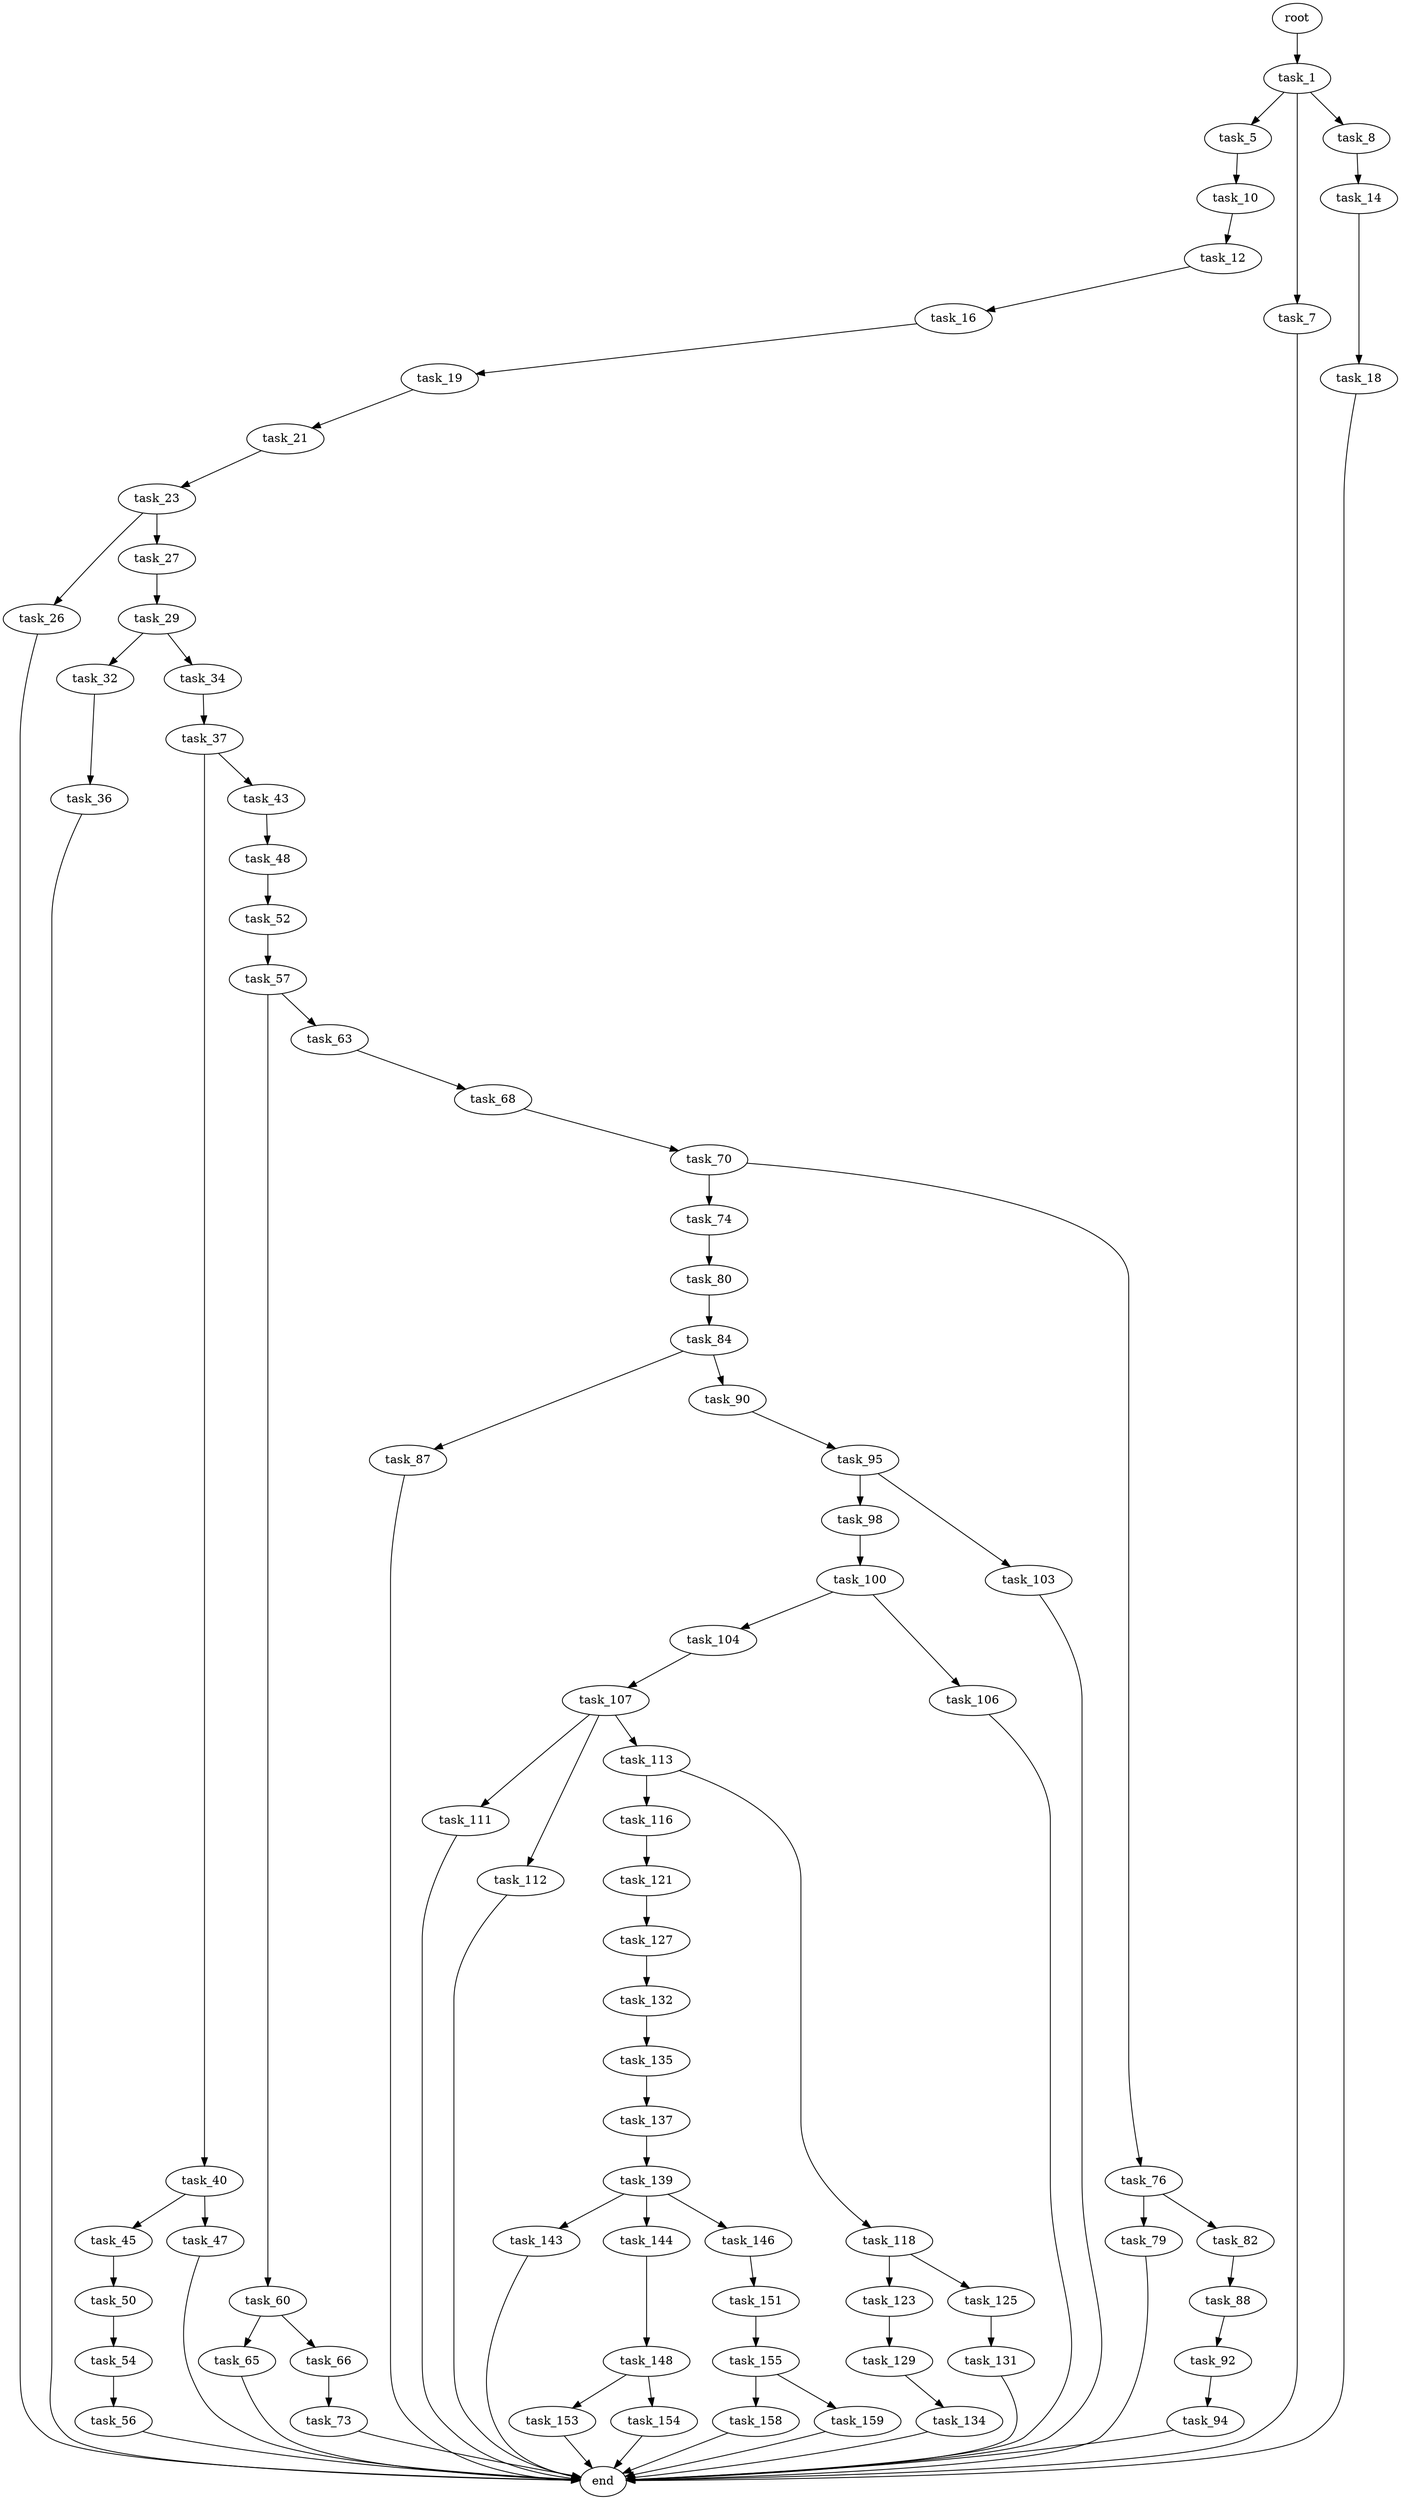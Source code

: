 digraph G {
  root [size="0.000000"];
  task_1 [size="68719476736.000000"];
  task_5 [size="8588794912.000000"];
  task_7 [size="27259101281.000000"];
  task_8 [size="47946215259.000000"];
  task_10 [size="231928233984.000000"];
  end [size="0.000000"];
  task_14 [size="549755813888.000000"];
  task_12 [size="15766032128.000000"];
  task_16 [size="68719476736.000000"];
  task_18 [size="231928233984.000000"];
  task_19 [size="28991029248.000000"];
  task_21 [size="20821151303.000000"];
  task_23 [size="8589934592.000000"];
  task_26 [size="189669112692.000000"];
  task_27 [size="1073741824000.000000"];
  task_29 [size="6975220277.000000"];
  task_32 [size="8589934592.000000"];
  task_34 [size="5038062286.000000"];
  task_36 [size="14206071282.000000"];
  task_37 [size="368293445632.000000"];
  task_40 [size="7808416127.000000"];
  task_43 [size="4694570001.000000"];
  task_45 [size="28196488133.000000"];
  task_47 [size="10100411220.000000"];
  task_48 [size="1022307858.000000"];
  task_50 [size="985152203455.000000"];
  task_52 [size="231928233984.000000"];
  task_54 [size="166720899852.000000"];
  task_57 [size="613370371172.000000"];
  task_56 [size="22473620951.000000"];
  task_60 [size="101221700384.000000"];
  task_63 [size="82163312052.000000"];
  task_65 [size="8589934592.000000"];
  task_66 [size="679301505168.000000"];
  task_68 [size="43752518681.000000"];
  task_73 [size="5409161473.000000"];
  task_70 [size="16618499165.000000"];
  task_74 [size="134217728000.000000"];
  task_76 [size="1073741824000.000000"];
  task_80 [size="39238588337.000000"];
  task_79 [size="1073741824000.000000"];
  task_82 [size="68719476736.000000"];
  task_84 [size="23823603213.000000"];
  task_88 [size="1585425916.000000"];
  task_87 [size="29333021104.000000"];
  task_90 [size="36151598597.000000"];
  task_92 [size="8589934592.000000"];
  task_95 [size="1073741824000.000000"];
  task_94 [size="68719476736.000000"];
  task_98 [size="160234123675.000000"];
  task_103 [size="170283619854.000000"];
  task_100 [size="232585101869.000000"];
  task_104 [size="30572930868.000000"];
  task_106 [size="277910714640.000000"];
  task_107 [size="2245075676.000000"];
  task_111 [size="585485415545.000000"];
  task_112 [size="754748902911.000000"];
  task_113 [size="782757789696.000000"];
  task_116 [size="3176052767.000000"];
  task_118 [size="368293445632.000000"];
  task_121 [size="1662316597.000000"];
  task_123 [size="983719167.000000"];
  task_125 [size="605332481937.000000"];
  task_127 [size="8258110706.000000"];
  task_129 [size="136297752556.000000"];
  task_131 [size="588777602809.000000"];
  task_132 [size="309962249077.000000"];
  task_134 [size="678904430.000000"];
  task_135 [size="6817108212.000000"];
  task_137 [size="317467796188.000000"];
  task_139 [size="8589934592.000000"];
  task_143 [size="641559888209.000000"];
  task_144 [size="7562206003.000000"];
  task_146 [size="8589934592.000000"];
  task_148 [size="549755813888.000000"];
  task_151 [size="1996687717.000000"];
  task_153 [size="40678819212.000000"];
  task_154 [size="68719476736.000000"];
  task_155 [size="517719768056.000000"];
  task_158 [size="549755813888.000000"];
  task_159 [size="497559915992.000000"];

  root -> task_1 [size="1.000000"];
  task_1 -> task_5 [size="134217728.000000"];
  task_1 -> task_7 [size="134217728.000000"];
  task_1 -> task_8 [size="134217728.000000"];
  task_5 -> task_10 [size="33554432.000000"];
  task_7 -> end [size="1.000000"];
  task_8 -> task_14 [size="838860800.000000"];
  task_10 -> task_12 [size="301989888.000000"];
  task_14 -> task_18 [size="536870912.000000"];
  task_12 -> task_16 [size="838860800.000000"];
  task_16 -> task_19 [size="134217728.000000"];
  task_18 -> end [size="1.000000"];
  task_19 -> task_21 [size="75497472.000000"];
  task_21 -> task_23 [size="75497472.000000"];
  task_23 -> task_26 [size="33554432.000000"];
  task_23 -> task_27 [size="33554432.000000"];
  task_26 -> end [size="1.000000"];
  task_27 -> task_29 [size="838860800.000000"];
  task_29 -> task_32 [size="33554432.000000"];
  task_29 -> task_34 [size="33554432.000000"];
  task_32 -> task_36 [size="33554432.000000"];
  task_34 -> task_37 [size="134217728.000000"];
  task_36 -> end [size="1.000000"];
  task_37 -> task_40 [size="411041792.000000"];
  task_37 -> task_43 [size="411041792.000000"];
  task_40 -> task_45 [size="209715200.000000"];
  task_40 -> task_47 [size="209715200.000000"];
  task_43 -> task_48 [size="209715200.000000"];
  task_45 -> task_50 [size="33554432.000000"];
  task_47 -> end [size="1.000000"];
  task_48 -> task_52 [size="33554432.000000"];
  task_50 -> task_54 [size="679477248.000000"];
  task_52 -> task_57 [size="301989888.000000"];
  task_54 -> task_56 [size="134217728.000000"];
  task_57 -> task_60 [size="536870912.000000"];
  task_57 -> task_63 [size="536870912.000000"];
  task_56 -> end [size="1.000000"];
  task_60 -> task_65 [size="75497472.000000"];
  task_60 -> task_66 [size="75497472.000000"];
  task_63 -> task_68 [size="134217728.000000"];
  task_65 -> end [size="1.000000"];
  task_66 -> task_73 [size="536870912.000000"];
  task_68 -> task_70 [size="33554432.000000"];
  task_73 -> end [size="1.000000"];
  task_70 -> task_74 [size="411041792.000000"];
  task_70 -> task_76 [size="411041792.000000"];
  task_74 -> task_80 [size="209715200.000000"];
  task_76 -> task_79 [size="838860800.000000"];
  task_76 -> task_82 [size="838860800.000000"];
  task_80 -> task_84 [size="33554432.000000"];
  task_79 -> end [size="1.000000"];
  task_82 -> task_88 [size="134217728.000000"];
  task_84 -> task_87 [size="411041792.000000"];
  task_84 -> task_90 [size="411041792.000000"];
  task_88 -> task_92 [size="75497472.000000"];
  task_87 -> end [size="1.000000"];
  task_90 -> task_95 [size="838860800.000000"];
  task_92 -> task_94 [size="33554432.000000"];
  task_95 -> task_98 [size="838860800.000000"];
  task_95 -> task_103 [size="838860800.000000"];
  task_94 -> end [size="1.000000"];
  task_98 -> task_100 [size="301989888.000000"];
  task_103 -> end [size="1.000000"];
  task_100 -> task_104 [size="411041792.000000"];
  task_100 -> task_106 [size="411041792.000000"];
  task_104 -> task_107 [size="536870912.000000"];
  task_106 -> end [size="1.000000"];
  task_107 -> task_111 [size="134217728.000000"];
  task_107 -> task_112 [size="134217728.000000"];
  task_107 -> task_113 [size="134217728.000000"];
  task_111 -> end [size="1.000000"];
  task_112 -> end [size="1.000000"];
  task_113 -> task_116 [size="679477248.000000"];
  task_113 -> task_118 [size="679477248.000000"];
  task_116 -> task_121 [size="75497472.000000"];
  task_118 -> task_123 [size="411041792.000000"];
  task_118 -> task_125 [size="411041792.000000"];
  task_121 -> task_127 [size="75497472.000000"];
  task_123 -> task_129 [size="33554432.000000"];
  task_125 -> task_131 [size="838860800.000000"];
  task_127 -> task_132 [size="838860800.000000"];
  task_129 -> task_134 [size="209715200.000000"];
  task_131 -> end [size="1.000000"];
  task_132 -> task_135 [size="209715200.000000"];
  task_134 -> end [size="1.000000"];
  task_135 -> task_137 [size="209715200.000000"];
  task_137 -> task_139 [size="301989888.000000"];
  task_139 -> task_143 [size="33554432.000000"];
  task_139 -> task_144 [size="33554432.000000"];
  task_139 -> task_146 [size="33554432.000000"];
  task_143 -> end [size="1.000000"];
  task_144 -> task_148 [size="411041792.000000"];
  task_146 -> task_151 [size="33554432.000000"];
  task_148 -> task_153 [size="536870912.000000"];
  task_148 -> task_154 [size="536870912.000000"];
  task_151 -> task_155 [size="33554432.000000"];
  task_153 -> end [size="1.000000"];
  task_154 -> end [size="1.000000"];
  task_155 -> task_158 [size="838860800.000000"];
  task_155 -> task_159 [size="838860800.000000"];
  task_158 -> end [size="1.000000"];
  task_159 -> end [size="1.000000"];
}
